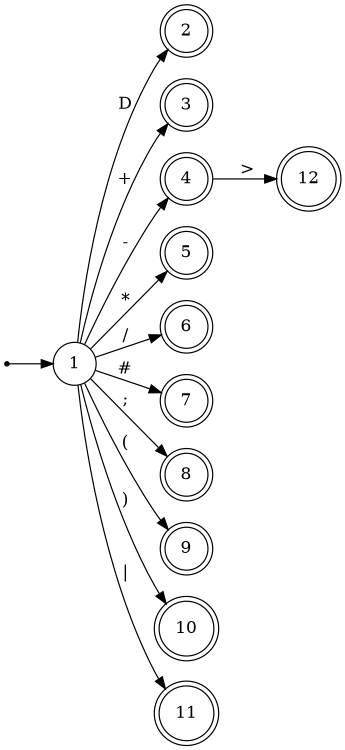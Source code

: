 digraph finite_state_machine {
rankdir=LR;
size="8,5"
node [shape = doublecircle]; 2;
node [shape = doublecircle]; 3;
node [shape = doublecircle]; 4;
node [shape = doublecircle]; 5;
node [shape = doublecircle]; 6;
node [shape = doublecircle]; 7;
node [shape = doublecircle]; 8;
node [shape = doublecircle]; 9;
node [shape = doublecircle]; 10;
node [shape = doublecircle]; 11;
node [shape = doublecircle]; 12;
node [shape = point ]; qi;
node [shape = circle];
qi -> 1;
1 -> 2 [ label = "D"] 1 -> 3 [ label = "+"] 1 -> 4 [ label = "-"] 1 -> 5 [ label = "*"] 1 -> 6 [ label = "/"] 1 -> 7 [ label = "#"] 1 -> 8 [ label = ";"] 1 -> 9 [ label = "("] 1 -> 10 [ label = ")"] 1 -> 11 [ label = "|"] 4 -> 12 [ label = ">"] }